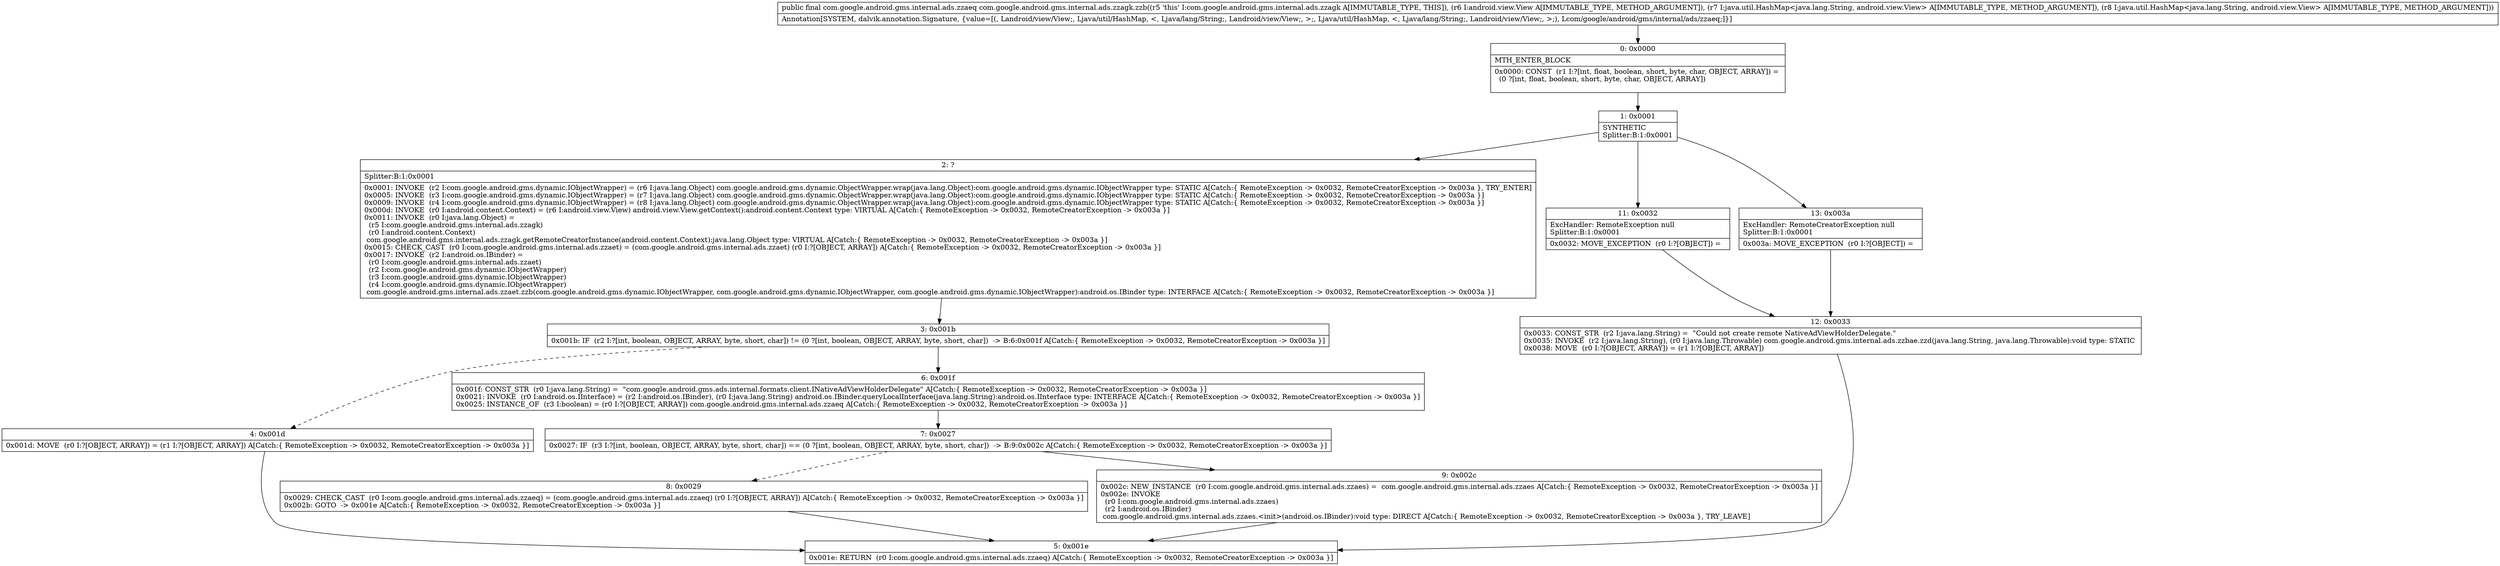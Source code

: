 digraph "CFG forcom.google.android.gms.internal.ads.zzagk.zzb(Landroid\/view\/View;Ljava\/util\/HashMap;Ljava\/util\/HashMap;)Lcom\/google\/android\/gms\/internal\/ads\/zzaeq;" {
Node_0 [shape=record,label="{0\:\ 0x0000|MTH_ENTER_BLOCK\l|0x0000: CONST  (r1 I:?[int, float, boolean, short, byte, char, OBJECT, ARRAY]) = \l  (0 ?[int, float, boolean, short, byte, char, OBJECT, ARRAY])\l \l}"];
Node_1 [shape=record,label="{1\:\ 0x0001|SYNTHETIC\lSplitter:B:1:0x0001\l}"];
Node_2 [shape=record,label="{2\:\ ?|Splitter:B:1:0x0001\l|0x0001: INVOKE  (r2 I:com.google.android.gms.dynamic.IObjectWrapper) = (r6 I:java.lang.Object) com.google.android.gms.dynamic.ObjectWrapper.wrap(java.lang.Object):com.google.android.gms.dynamic.IObjectWrapper type: STATIC A[Catch:\{ RemoteException \-\> 0x0032, RemoteCreatorException \-\> 0x003a \}, TRY_ENTER]\l0x0005: INVOKE  (r3 I:com.google.android.gms.dynamic.IObjectWrapper) = (r7 I:java.lang.Object) com.google.android.gms.dynamic.ObjectWrapper.wrap(java.lang.Object):com.google.android.gms.dynamic.IObjectWrapper type: STATIC A[Catch:\{ RemoteException \-\> 0x0032, RemoteCreatorException \-\> 0x003a \}]\l0x0009: INVOKE  (r4 I:com.google.android.gms.dynamic.IObjectWrapper) = (r8 I:java.lang.Object) com.google.android.gms.dynamic.ObjectWrapper.wrap(java.lang.Object):com.google.android.gms.dynamic.IObjectWrapper type: STATIC A[Catch:\{ RemoteException \-\> 0x0032, RemoteCreatorException \-\> 0x003a \}]\l0x000d: INVOKE  (r0 I:android.content.Context) = (r6 I:android.view.View) android.view.View.getContext():android.content.Context type: VIRTUAL A[Catch:\{ RemoteException \-\> 0x0032, RemoteCreatorException \-\> 0x003a \}]\l0x0011: INVOKE  (r0 I:java.lang.Object) = \l  (r5 I:com.google.android.gms.internal.ads.zzagk)\l  (r0 I:android.content.Context)\l com.google.android.gms.internal.ads.zzagk.getRemoteCreatorInstance(android.content.Context):java.lang.Object type: VIRTUAL A[Catch:\{ RemoteException \-\> 0x0032, RemoteCreatorException \-\> 0x003a \}]\l0x0015: CHECK_CAST  (r0 I:com.google.android.gms.internal.ads.zzaet) = (com.google.android.gms.internal.ads.zzaet) (r0 I:?[OBJECT, ARRAY]) A[Catch:\{ RemoteException \-\> 0x0032, RemoteCreatorException \-\> 0x003a \}]\l0x0017: INVOKE  (r2 I:android.os.IBinder) = \l  (r0 I:com.google.android.gms.internal.ads.zzaet)\l  (r2 I:com.google.android.gms.dynamic.IObjectWrapper)\l  (r3 I:com.google.android.gms.dynamic.IObjectWrapper)\l  (r4 I:com.google.android.gms.dynamic.IObjectWrapper)\l com.google.android.gms.internal.ads.zzaet.zzb(com.google.android.gms.dynamic.IObjectWrapper, com.google.android.gms.dynamic.IObjectWrapper, com.google.android.gms.dynamic.IObjectWrapper):android.os.IBinder type: INTERFACE A[Catch:\{ RemoteException \-\> 0x0032, RemoteCreatorException \-\> 0x003a \}]\l}"];
Node_3 [shape=record,label="{3\:\ 0x001b|0x001b: IF  (r2 I:?[int, boolean, OBJECT, ARRAY, byte, short, char]) != (0 ?[int, boolean, OBJECT, ARRAY, byte, short, char])  \-\> B:6:0x001f A[Catch:\{ RemoteException \-\> 0x0032, RemoteCreatorException \-\> 0x003a \}]\l}"];
Node_4 [shape=record,label="{4\:\ 0x001d|0x001d: MOVE  (r0 I:?[OBJECT, ARRAY]) = (r1 I:?[OBJECT, ARRAY]) A[Catch:\{ RemoteException \-\> 0x0032, RemoteCreatorException \-\> 0x003a \}]\l}"];
Node_5 [shape=record,label="{5\:\ 0x001e|0x001e: RETURN  (r0 I:com.google.android.gms.internal.ads.zzaeq) A[Catch:\{ RemoteException \-\> 0x0032, RemoteCreatorException \-\> 0x003a \}]\l}"];
Node_6 [shape=record,label="{6\:\ 0x001f|0x001f: CONST_STR  (r0 I:java.lang.String) =  \"com.google.android.gms.ads.internal.formats.client.INativeAdViewHolderDelegate\" A[Catch:\{ RemoteException \-\> 0x0032, RemoteCreatorException \-\> 0x003a \}]\l0x0021: INVOKE  (r0 I:android.os.IInterface) = (r2 I:android.os.IBinder), (r0 I:java.lang.String) android.os.IBinder.queryLocalInterface(java.lang.String):android.os.IInterface type: INTERFACE A[Catch:\{ RemoteException \-\> 0x0032, RemoteCreatorException \-\> 0x003a \}]\l0x0025: INSTANCE_OF  (r3 I:boolean) = (r0 I:?[OBJECT, ARRAY]) com.google.android.gms.internal.ads.zzaeq A[Catch:\{ RemoteException \-\> 0x0032, RemoteCreatorException \-\> 0x003a \}]\l}"];
Node_7 [shape=record,label="{7\:\ 0x0027|0x0027: IF  (r3 I:?[int, boolean, OBJECT, ARRAY, byte, short, char]) == (0 ?[int, boolean, OBJECT, ARRAY, byte, short, char])  \-\> B:9:0x002c A[Catch:\{ RemoteException \-\> 0x0032, RemoteCreatorException \-\> 0x003a \}]\l}"];
Node_8 [shape=record,label="{8\:\ 0x0029|0x0029: CHECK_CAST  (r0 I:com.google.android.gms.internal.ads.zzaeq) = (com.google.android.gms.internal.ads.zzaeq) (r0 I:?[OBJECT, ARRAY]) A[Catch:\{ RemoteException \-\> 0x0032, RemoteCreatorException \-\> 0x003a \}]\l0x002b: GOTO  \-\> 0x001e A[Catch:\{ RemoteException \-\> 0x0032, RemoteCreatorException \-\> 0x003a \}]\l}"];
Node_9 [shape=record,label="{9\:\ 0x002c|0x002c: NEW_INSTANCE  (r0 I:com.google.android.gms.internal.ads.zzaes) =  com.google.android.gms.internal.ads.zzaes A[Catch:\{ RemoteException \-\> 0x0032, RemoteCreatorException \-\> 0x003a \}]\l0x002e: INVOKE  \l  (r0 I:com.google.android.gms.internal.ads.zzaes)\l  (r2 I:android.os.IBinder)\l com.google.android.gms.internal.ads.zzaes.\<init\>(android.os.IBinder):void type: DIRECT A[Catch:\{ RemoteException \-\> 0x0032, RemoteCreatorException \-\> 0x003a \}, TRY_LEAVE]\l}"];
Node_11 [shape=record,label="{11\:\ 0x0032|ExcHandler: RemoteException null\lSplitter:B:1:0x0001\l|0x0032: MOVE_EXCEPTION  (r0 I:?[OBJECT]) =  \l}"];
Node_12 [shape=record,label="{12\:\ 0x0033|0x0033: CONST_STR  (r2 I:java.lang.String) =  \"Could not create remote NativeAdViewHolderDelegate.\" \l0x0035: INVOKE  (r2 I:java.lang.String), (r0 I:java.lang.Throwable) com.google.android.gms.internal.ads.zzbae.zzd(java.lang.String, java.lang.Throwable):void type: STATIC \l0x0038: MOVE  (r0 I:?[OBJECT, ARRAY]) = (r1 I:?[OBJECT, ARRAY]) \l}"];
Node_13 [shape=record,label="{13\:\ 0x003a|ExcHandler: RemoteCreatorException null\lSplitter:B:1:0x0001\l|0x003a: MOVE_EXCEPTION  (r0 I:?[OBJECT]) =  \l}"];
MethodNode[shape=record,label="{public final com.google.android.gms.internal.ads.zzaeq com.google.android.gms.internal.ads.zzagk.zzb((r5 'this' I:com.google.android.gms.internal.ads.zzagk A[IMMUTABLE_TYPE, THIS]), (r6 I:android.view.View A[IMMUTABLE_TYPE, METHOD_ARGUMENT]), (r7 I:java.util.HashMap\<java.lang.String, android.view.View\> A[IMMUTABLE_TYPE, METHOD_ARGUMENT]), (r8 I:java.util.HashMap\<java.lang.String, android.view.View\> A[IMMUTABLE_TYPE, METHOD_ARGUMENT]))  | Annotation[SYSTEM, dalvik.annotation.Signature, \{value=[(, Landroid\/view\/View;, Ljava\/util\/HashMap, \<, Ljava\/lang\/String;, Landroid\/view\/View;, \>;, Ljava\/util\/HashMap, \<, Ljava\/lang\/String;, Landroid\/view\/View;, \>;), Lcom\/google\/android\/gms\/internal\/ads\/zzaeq;]\}]\l}"];
MethodNode -> Node_0;
Node_0 -> Node_1;
Node_1 -> Node_2;
Node_1 -> Node_11;
Node_1 -> Node_13;
Node_2 -> Node_3;
Node_3 -> Node_4[style=dashed];
Node_3 -> Node_6;
Node_4 -> Node_5;
Node_6 -> Node_7;
Node_7 -> Node_8[style=dashed];
Node_7 -> Node_9;
Node_8 -> Node_5;
Node_9 -> Node_5;
Node_11 -> Node_12;
Node_12 -> Node_5;
Node_13 -> Node_12;
}

